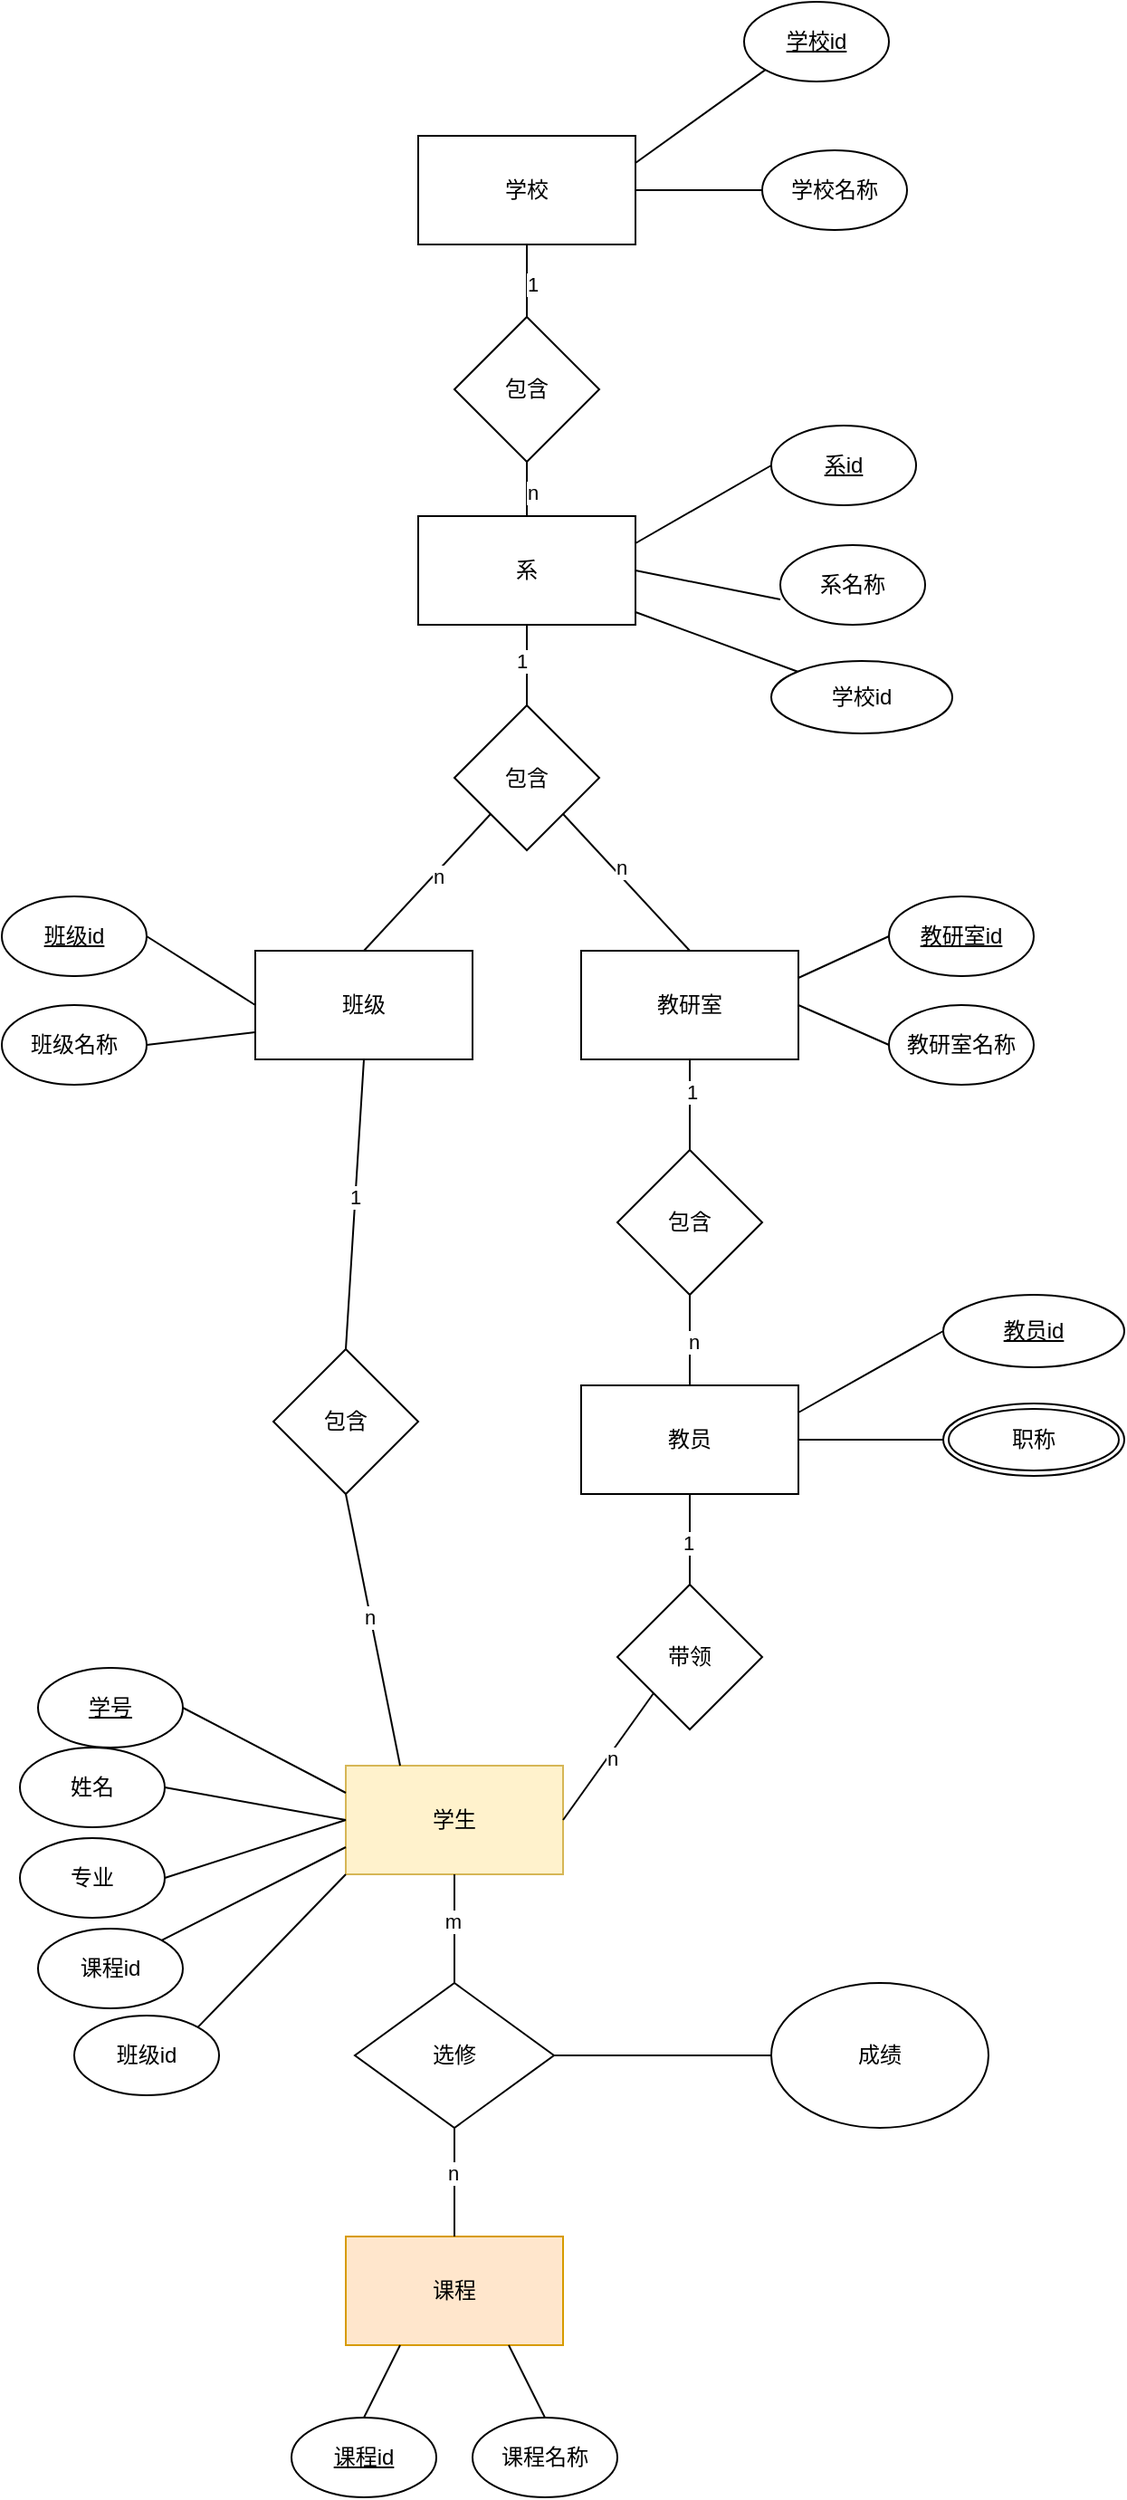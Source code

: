 <mxfile version="24.7.13">
  <diagram name="第 1 页" id="sECeABrqPzlm_Rx-wtIc">
    <mxGraphModel dx="1781" dy="1674" grid="1" gridSize="10" guides="1" tooltips="1" connect="1" arrows="1" fold="1" page="1" pageScale="1" pageWidth="827" pageHeight="1169" math="0" shadow="0">
      <root>
        <mxCell id="0" />
        <mxCell id="1" parent="0" />
        <mxCell id="IMBD8sZkuqatLbq9cF6B-1" value="课程" style="rounded=0;whiteSpace=wrap;html=1;fillColor=#ffe6cc;strokeColor=#d79b00;" vertex="1" parent="1">
          <mxGeometry x="-100" y="650" width="120" height="60" as="geometry" />
        </mxCell>
        <mxCell id="IMBD8sZkuqatLbq9cF6B-2" value="学生" style="rounded=0;whiteSpace=wrap;html=1;fillColor=#fff2cc;strokeColor=#d6b656;" vertex="1" parent="1">
          <mxGeometry x="-100" y="390" width="120" height="60" as="geometry" />
        </mxCell>
        <mxCell id="IMBD8sZkuqatLbq9cF6B-3" value="选修" style="rhombus;whiteSpace=wrap;html=1;" vertex="1" parent="1">
          <mxGeometry x="-95" y="510" width="110" height="80" as="geometry" />
        </mxCell>
        <mxCell id="IMBD8sZkuqatLbq9cF6B-4" value="成绩" style="ellipse;whiteSpace=wrap;html=1;" vertex="1" parent="1">
          <mxGeometry x="135" y="510" width="120" height="80" as="geometry" />
        </mxCell>
        <mxCell id="IMBD8sZkuqatLbq9cF6B-9" value="" style="endArrow=none;html=1;rounded=0;entryX=0;entryY=0.5;entryDx=0;entryDy=0;exitX=1;exitY=0.5;exitDx=0;exitDy=0;" edge="1" parent="1" source="IMBD8sZkuqatLbq9cF6B-3" target="IMBD8sZkuqatLbq9cF6B-4">
          <mxGeometry width="50" height="50" relative="1" as="geometry">
            <mxPoint x="-270" y="320" as="sourcePoint" />
            <mxPoint x="-220" y="270" as="targetPoint" />
          </mxGeometry>
        </mxCell>
        <mxCell id="IMBD8sZkuqatLbq9cF6B-10" value="学校" style="rounded=0;whiteSpace=wrap;html=1;" vertex="1" parent="1">
          <mxGeometry x="-60" y="-510" width="120" height="60" as="geometry" />
        </mxCell>
        <mxCell id="IMBD8sZkuqatLbq9cF6B-33" value="班级" style="rounded=0;whiteSpace=wrap;html=1;" vertex="1" parent="1">
          <mxGeometry x="-150" y="-60" width="120" height="60" as="geometry" />
        </mxCell>
        <mxCell id="IMBD8sZkuqatLbq9cF6B-34" value="教研室" style="rounded=0;whiteSpace=wrap;html=1;" vertex="1" parent="1">
          <mxGeometry x="30" y="-60" width="120" height="60" as="geometry" />
        </mxCell>
        <mxCell id="IMBD8sZkuqatLbq9cF6B-35" value="教员" style="rounded=0;whiteSpace=wrap;html=1;" vertex="1" parent="1">
          <mxGeometry x="30" y="180" width="120" height="60" as="geometry" />
        </mxCell>
        <mxCell id="IMBD8sZkuqatLbq9cF6B-36" value="系" style="rounded=0;whiteSpace=wrap;html=1;" vertex="1" parent="1">
          <mxGeometry x="-60" y="-300" width="120" height="60" as="geometry" />
        </mxCell>
        <mxCell id="IMBD8sZkuqatLbq9cF6B-37" value="包含" style="rhombus;whiteSpace=wrap;html=1;" vertex="1" parent="1">
          <mxGeometry x="-40" y="-195.5" width="80" height="80" as="geometry" />
        </mxCell>
        <mxCell id="IMBD8sZkuqatLbq9cF6B-38" value="" style="endArrow=none;html=1;rounded=0;entryX=0.5;entryY=1;entryDx=0;entryDy=0;exitX=0.5;exitY=0;exitDx=0;exitDy=0;" edge="1" parent="1" source="IMBD8sZkuqatLbq9cF6B-37" target="IMBD8sZkuqatLbq9cF6B-36">
          <mxGeometry width="50" height="50" relative="1" as="geometry">
            <mxPoint x="-100" y="-170" as="sourcePoint" />
            <mxPoint y="-220" as="targetPoint" />
          </mxGeometry>
        </mxCell>
        <mxCell id="IMBD8sZkuqatLbq9cF6B-39" value="1" style="edgeLabel;html=1;align=center;verticalAlign=middle;resizable=0;points=[];" vertex="1" connectable="0" parent="IMBD8sZkuqatLbq9cF6B-38">
          <mxGeometry x="0.146" y="3" relative="1" as="geometry">
            <mxPoint y="1" as="offset" />
          </mxGeometry>
        </mxCell>
        <mxCell id="IMBD8sZkuqatLbq9cF6B-40" value="" style="endArrow=none;html=1;rounded=0;entryX=0;entryY=1;entryDx=0;entryDy=0;exitX=0.5;exitY=0;exitDx=0;exitDy=0;" edge="1" parent="1" source="IMBD8sZkuqatLbq9cF6B-33" target="IMBD8sZkuqatLbq9cF6B-37">
          <mxGeometry width="50" height="50" relative="1" as="geometry">
            <mxPoint x="-160" y="-50" as="sourcePoint" />
            <mxPoint x="-110" y="-100" as="targetPoint" />
          </mxGeometry>
        </mxCell>
        <mxCell id="IMBD8sZkuqatLbq9cF6B-41" value="n" style="edgeLabel;html=1;align=center;verticalAlign=middle;resizable=0;points=[];" vertex="1" connectable="0" parent="IMBD8sZkuqatLbq9cF6B-40">
          <mxGeometry x="0.126" y="-2" relative="1" as="geometry">
            <mxPoint as="offset" />
          </mxGeometry>
        </mxCell>
        <mxCell id="IMBD8sZkuqatLbq9cF6B-42" value="" style="endArrow=none;html=1;rounded=0;entryX=1;entryY=1;entryDx=0;entryDy=0;exitX=0.5;exitY=0;exitDx=0;exitDy=0;" edge="1" parent="1" source="IMBD8sZkuqatLbq9cF6B-34" target="IMBD8sZkuqatLbq9cF6B-37">
          <mxGeometry width="50" height="50" relative="1" as="geometry">
            <mxPoint x="80" y="-80" as="sourcePoint" />
            <mxPoint x="130" y="-130" as="targetPoint" />
          </mxGeometry>
        </mxCell>
        <mxCell id="IMBD8sZkuqatLbq9cF6B-43" value="n" style="edgeLabel;html=1;align=center;verticalAlign=middle;resizable=0;points=[];" vertex="1" connectable="0" parent="IMBD8sZkuqatLbq9cF6B-42">
          <mxGeometry x="0.163" y="-4" relative="1" as="geometry">
            <mxPoint as="offset" />
          </mxGeometry>
        </mxCell>
        <mxCell id="IMBD8sZkuqatLbq9cF6B-44" value="包含" style="rhombus;whiteSpace=wrap;html=1;" vertex="1" parent="1">
          <mxGeometry x="50" y="50" width="80" height="80" as="geometry" />
        </mxCell>
        <mxCell id="IMBD8sZkuqatLbq9cF6B-45" value="" style="endArrow=none;html=1;rounded=0;entryX=0.5;entryY=1;entryDx=0;entryDy=0;exitX=0.5;exitY=0;exitDx=0;exitDy=0;" edge="1" parent="1" source="IMBD8sZkuqatLbq9cF6B-44" target="IMBD8sZkuqatLbq9cF6B-34">
          <mxGeometry width="50" height="50" relative="1" as="geometry">
            <mxPoint x="-30" y="80" as="sourcePoint" />
            <mxPoint x="20" y="30" as="targetPoint" />
          </mxGeometry>
        </mxCell>
        <mxCell id="IMBD8sZkuqatLbq9cF6B-46" value="1" style="edgeLabel;html=1;align=center;verticalAlign=middle;resizable=0;points=[];" vertex="1" connectable="0" parent="IMBD8sZkuqatLbq9cF6B-45">
          <mxGeometry x="0.28" y="-1" relative="1" as="geometry">
            <mxPoint as="offset" />
          </mxGeometry>
        </mxCell>
        <mxCell id="IMBD8sZkuqatLbq9cF6B-47" value="" style="endArrow=none;html=1;rounded=0;entryX=0.5;entryY=1;entryDx=0;entryDy=0;exitX=0.5;exitY=0;exitDx=0;exitDy=0;" edge="1" parent="1" source="IMBD8sZkuqatLbq9cF6B-35" target="IMBD8sZkuqatLbq9cF6B-44">
          <mxGeometry width="50" height="50" relative="1" as="geometry">
            <mxPoint x="-160" y="240" as="sourcePoint" />
            <mxPoint x="-110" y="190" as="targetPoint" />
          </mxGeometry>
        </mxCell>
        <mxCell id="IMBD8sZkuqatLbq9cF6B-48" value="n" style="edgeLabel;html=1;align=center;verticalAlign=middle;resizable=0;points=[];" vertex="1" connectable="0" parent="IMBD8sZkuqatLbq9cF6B-47">
          <mxGeometry x="-0.04" y="-2" relative="1" as="geometry">
            <mxPoint as="offset" />
          </mxGeometry>
        </mxCell>
        <mxCell id="IMBD8sZkuqatLbq9cF6B-49" value="带领" style="rhombus;whiteSpace=wrap;html=1;" vertex="1" parent="1">
          <mxGeometry x="50" y="290" width="80" height="80" as="geometry" />
        </mxCell>
        <mxCell id="IMBD8sZkuqatLbq9cF6B-50" value="" style="endArrow=none;html=1;rounded=0;entryX=0.5;entryY=1;entryDx=0;entryDy=0;exitX=0.5;exitY=0;exitDx=0;exitDy=0;" edge="1" parent="1" source="IMBD8sZkuqatLbq9cF6B-49" target="IMBD8sZkuqatLbq9cF6B-35">
          <mxGeometry width="50" height="50" relative="1" as="geometry">
            <mxPoint x="30" y="290" as="sourcePoint" />
            <mxPoint x="80" y="240" as="targetPoint" />
          </mxGeometry>
        </mxCell>
        <mxCell id="IMBD8sZkuqatLbq9cF6B-51" value="1" style="edgeLabel;html=1;align=center;verticalAlign=middle;resizable=0;points=[];" vertex="1" connectable="0" parent="IMBD8sZkuqatLbq9cF6B-50">
          <mxGeometry x="-0.08" y="1" relative="1" as="geometry">
            <mxPoint as="offset" />
          </mxGeometry>
        </mxCell>
        <mxCell id="IMBD8sZkuqatLbq9cF6B-53" value="" style="endArrow=none;html=1;rounded=0;entryX=0;entryY=1;entryDx=0;entryDy=0;exitX=1;exitY=0.5;exitDx=0;exitDy=0;" edge="1" parent="1" source="IMBD8sZkuqatLbq9cF6B-2" target="IMBD8sZkuqatLbq9cF6B-49">
          <mxGeometry width="50" height="50" relative="1" as="geometry">
            <mxPoint x="20" y="530" as="sourcePoint" />
            <mxPoint x="70" y="480" as="targetPoint" />
          </mxGeometry>
        </mxCell>
        <mxCell id="IMBD8sZkuqatLbq9cF6B-54" value="n" style="edgeLabel;html=1;align=center;verticalAlign=middle;resizable=0;points=[];" vertex="1" connectable="0" parent="IMBD8sZkuqatLbq9cF6B-53">
          <mxGeometry x="0.027" y="-2" relative="1" as="geometry">
            <mxPoint as="offset" />
          </mxGeometry>
        </mxCell>
        <mxCell id="IMBD8sZkuqatLbq9cF6B-55" value="" style="endArrow=none;html=1;rounded=0;entryX=0.5;entryY=1;entryDx=0;entryDy=0;exitX=0.5;exitY=0;exitDx=0;exitDy=0;" edge="1" parent="1" source="IMBD8sZkuqatLbq9cF6B-3" target="IMBD8sZkuqatLbq9cF6B-2">
          <mxGeometry width="50" height="50" relative="1" as="geometry">
            <mxPoint x="-170" y="560" as="sourcePoint" />
            <mxPoint x="-120" y="510" as="targetPoint" />
          </mxGeometry>
        </mxCell>
        <mxCell id="IMBD8sZkuqatLbq9cF6B-57" value="m" style="edgeLabel;html=1;align=center;verticalAlign=middle;resizable=0;points=[];" vertex="1" connectable="0" parent="IMBD8sZkuqatLbq9cF6B-55">
          <mxGeometry x="0.133" y="1" relative="1" as="geometry">
            <mxPoint as="offset" />
          </mxGeometry>
        </mxCell>
        <mxCell id="IMBD8sZkuqatLbq9cF6B-56" value="" style="endArrow=none;html=1;rounded=0;entryX=0.5;entryY=1;entryDx=0;entryDy=0;exitX=0.5;exitY=0;exitDx=0;exitDy=0;" edge="1" parent="1" source="IMBD8sZkuqatLbq9cF6B-1" target="IMBD8sZkuqatLbq9cF6B-3">
          <mxGeometry width="50" height="50" relative="1" as="geometry">
            <mxPoint x="-190" y="630" as="sourcePoint" />
            <mxPoint x="-140" y="580" as="targetPoint" />
          </mxGeometry>
        </mxCell>
        <mxCell id="IMBD8sZkuqatLbq9cF6B-58" value="n" style="edgeLabel;html=1;align=center;verticalAlign=middle;resizable=0;points=[];" vertex="1" connectable="0" parent="IMBD8sZkuqatLbq9cF6B-56">
          <mxGeometry x="0.167" y="1" relative="1" as="geometry">
            <mxPoint as="offset" />
          </mxGeometry>
        </mxCell>
        <mxCell id="IMBD8sZkuqatLbq9cF6B-59" value="包含" style="rhombus;whiteSpace=wrap;html=1;" vertex="1" parent="1">
          <mxGeometry x="-140" y="160" width="80" height="80" as="geometry" />
        </mxCell>
        <mxCell id="IMBD8sZkuqatLbq9cF6B-60" value="" style="endArrow=none;html=1;rounded=0;entryX=0.5;entryY=1;entryDx=0;entryDy=0;exitX=0.5;exitY=0;exitDx=0;exitDy=0;" edge="1" parent="1" source="IMBD8sZkuqatLbq9cF6B-59" target="IMBD8sZkuqatLbq9cF6B-33">
          <mxGeometry width="50" height="50" relative="1" as="geometry">
            <mxPoint x="-200" y="120" as="sourcePoint" />
            <mxPoint x="-150" y="70" as="targetPoint" />
          </mxGeometry>
        </mxCell>
        <mxCell id="IMBD8sZkuqatLbq9cF6B-62" value="1" style="edgeLabel;html=1;align=center;verticalAlign=middle;resizable=0;points=[];" vertex="1" connectable="0" parent="IMBD8sZkuqatLbq9cF6B-60">
          <mxGeometry x="0.05" relative="1" as="geometry">
            <mxPoint as="offset" />
          </mxGeometry>
        </mxCell>
        <mxCell id="IMBD8sZkuqatLbq9cF6B-61" value="" style="endArrow=none;html=1;rounded=0;entryX=0.5;entryY=1;entryDx=0;entryDy=0;exitX=0.25;exitY=0;exitDx=0;exitDy=0;" edge="1" parent="1" source="IMBD8sZkuqatLbq9cF6B-2" target="IMBD8sZkuqatLbq9cF6B-59">
          <mxGeometry width="50" height="50" relative="1" as="geometry">
            <mxPoint x="-250" y="350" as="sourcePoint" />
            <mxPoint x="-200" y="300" as="targetPoint" />
          </mxGeometry>
        </mxCell>
        <mxCell id="IMBD8sZkuqatLbq9cF6B-63" value="n" style="edgeLabel;html=1;align=center;verticalAlign=middle;resizable=0;points=[];" vertex="1" connectable="0" parent="IMBD8sZkuqatLbq9cF6B-61">
          <mxGeometry x="0.095" y="1" relative="1" as="geometry">
            <mxPoint as="offset" />
          </mxGeometry>
        </mxCell>
        <mxCell id="IMBD8sZkuqatLbq9cF6B-64" value="包含" style="rhombus;whiteSpace=wrap;html=1;" vertex="1" parent="1">
          <mxGeometry x="-40" y="-410" width="80" height="80" as="geometry" />
        </mxCell>
        <mxCell id="IMBD8sZkuqatLbq9cF6B-65" value="" style="endArrow=none;html=1;rounded=0;entryX=0.5;entryY=1;entryDx=0;entryDy=0;exitX=0.5;exitY=0;exitDx=0;exitDy=0;" edge="1" parent="1" source="IMBD8sZkuqatLbq9cF6B-64" target="IMBD8sZkuqatLbq9cF6B-10">
          <mxGeometry width="50" height="50" relative="1" as="geometry">
            <mxPoint x="-130" y="-370" as="sourcePoint" />
            <mxPoint x="-80" y="-420" as="targetPoint" />
          </mxGeometry>
        </mxCell>
        <mxCell id="IMBD8sZkuqatLbq9cF6B-66" value="1" style="edgeLabel;html=1;align=center;verticalAlign=middle;resizable=0;points=[];" vertex="1" connectable="0" parent="IMBD8sZkuqatLbq9cF6B-65">
          <mxGeometry x="-0.1" y="-3" relative="1" as="geometry">
            <mxPoint as="offset" />
          </mxGeometry>
        </mxCell>
        <mxCell id="IMBD8sZkuqatLbq9cF6B-67" value="" style="endArrow=none;html=1;rounded=0;entryX=0.5;entryY=1;entryDx=0;entryDy=0;exitX=0.5;exitY=0;exitDx=0;exitDy=0;" edge="1" parent="1" source="IMBD8sZkuqatLbq9cF6B-36" target="IMBD8sZkuqatLbq9cF6B-64">
          <mxGeometry width="50" height="50" relative="1" as="geometry">
            <mxPoint x="-120" y="-290" as="sourcePoint" />
            <mxPoint x="-70" y="-340" as="targetPoint" />
          </mxGeometry>
        </mxCell>
        <mxCell id="IMBD8sZkuqatLbq9cF6B-68" value="n" style="edgeLabel;html=1;align=center;verticalAlign=middle;resizable=0;points=[];" vertex="1" connectable="0" parent="IMBD8sZkuqatLbq9cF6B-67">
          <mxGeometry x="-0.133" y="-3" relative="1" as="geometry">
            <mxPoint as="offset" />
          </mxGeometry>
        </mxCell>
        <mxCell id="IMBD8sZkuqatLbq9cF6B-69" value="&lt;u&gt;学校id&lt;/u&gt;" style="ellipse;whiteSpace=wrap;html=1;" vertex="1" parent="1">
          <mxGeometry x="120" y="-584" width="80" height="44" as="geometry" />
        </mxCell>
        <mxCell id="IMBD8sZkuqatLbq9cF6B-70" value="" style="endArrow=none;html=1;rounded=0;entryX=0;entryY=1;entryDx=0;entryDy=0;exitX=1;exitY=0.25;exitDx=0;exitDy=0;" edge="1" parent="1" source="IMBD8sZkuqatLbq9cF6B-10" target="IMBD8sZkuqatLbq9cF6B-69">
          <mxGeometry width="50" height="50" relative="1" as="geometry">
            <mxPoint x="150" y="-430" as="sourcePoint" />
            <mxPoint x="200" y="-480" as="targetPoint" />
          </mxGeometry>
        </mxCell>
        <mxCell id="IMBD8sZkuqatLbq9cF6B-74" value="学校名称" style="ellipse;whiteSpace=wrap;html=1;" vertex="1" parent="1">
          <mxGeometry x="130" y="-502" width="80" height="44" as="geometry" />
        </mxCell>
        <mxCell id="IMBD8sZkuqatLbq9cF6B-75" value="" style="endArrow=none;html=1;rounded=0;entryX=0;entryY=0.5;entryDx=0;entryDy=0;exitX=1;exitY=0.5;exitDx=0;exitDy=0;" edge="1" parent="1" source="IMBD8sZkuqatLbq9cF6B-10" target="IMBD8sZkuqatLbq9cF6B-74">
          <mxGeometry width="50" height="50" relative="1" as="geometry">
            <mxPoint x="70" y="-485" as="sourcePoint" />
            <mxPoint x="142" y="-536" as="targetPoint" />
          </mxGeometry>
        </mxCell>
        <mxCell id="IMBD8sZkuqatLbq9cF6B-76" value="&lt;u&gt;系id&lt;/u&gt;" style="ellipse;whiteSpace=wrap;html=1;" vertex="1" parent="1">
          <mxGeometry x="135" y="-350" width="80" height="44" as="geometry" />
        </mxCell>
        <mxCell id="IMBD8sZkuqatLbq9cF6B-77" value="" style="endArrow=none;html=1;rounded=0;entryX=0;entryY=0.5;entryDx=0;entryDy=0;exitX=1;exitY=0.25;exitDx=0;exitDy=0;" edge="1" parent="1" source="IMBD8sZkuqatLbq9cF6B-36" target="IMBD8sZkuqatLbq9cF6B-76">
          <mxGeometry width="50" height="50" relative="1" as="geometry">
            <mxPoint x="90" y="-260" as="sourcePoint" />
            <mxPoint x="140" y="-310" as="targetPoint" />
          </mxGeometry>
        </mxCell>
        <mxCell id="IMBD8sZkuqatLbq9cF6B-79" value="系名称" style="ellipse;whiteSpace=wrap;html=1;" vertex="1" parent="1">
          <mxGeometry x="140" y="-284" width="80" height="44" as="geometry" />
        </mxCell>
        <mxCell id="IMBD8sZkuqatLbq9cF6B-80" value="" style="endArrow=none;html=1;rounded=0;entryX=0;entryY=0.682;entryDx=0;entryDy=0;entryPerimeter=0;exitX=1;exitY=0.5;exitDx=0;exitDy=0;" edge="1" parent="1" source="IMBD8sZkuqatLbq9cF6B-36" target="IMBD8sZkuqatLbq9cF6B-79">
          <mxGeometry width="50" height="50" relative="1" as="geometry">
            <mxPoint x="90" y="-170" as="sourcePoint" />
            <mxPoint x="140" y="-220" as="targetPoint" />
          </mxGeometry>
        </mxCell>
        <mxCell id="IMBD8sZkuqatLbq9cF6B-81" value="&lt;u&gt;教研室id&lt;/u&gt;" style="ellipse;whiteSpace=wrap;html=1;" vertex="1" parent="1">
          <mxGeometry x="200" y="-90" width="80" height="44" as="geometry" />
        </mxCell>
        <mxCell id="IMBD8sZkuqatLbq9cF6B-82" value="教研室名称" style="ellipse;whiteSpace=wrap;html=1;" vertex="1" parent="1">
          <mxGeometry x="200" y="-30" width="80" height="44" as="geometry" />
        </mxCell>
        <mxCell id="IMBD8sZkuqatLbq9cF6B-83" value="" style="endArrow=none;html=1;rounded=0;entryX=0;entryY=0.5;entryDx=0;entryDy=0;exitX=1;exitY=0.25;exitDx=0;exitDy=0;" edge="1" parent="1" source="IMBD8sZkuqatLbq9cF6B-34" target="IMBD8sZkuqatLbq9cF6B-81">
          <mxGeometry width="50" height="50" relative="1" as="geometry">
            <mxPoint x="150" y="-70" as="sourcePoint" />
            <mxPoint x="200" y="-120" as="targetPoint" />
          </mxGeometry>
        </mxCell>
        <mxCell id="IMBD8sZkuqatLbq9cF6B-84" value="" style="endArrow=none;html=1;rounded=0;entryX=0;entryY=0.5;entryDx=0;entryDy=0;exitX=1;exitY=0.5;exitDx=0;exitDy=0;" edge="1" parent="1" source="IMBD8sZkuqatLbq9cF6B-34" target="IMBD8sZkuqatLbq9cF6B-82">
          <mxGeometry width="50" height="50" relative="1" as="geometry">
            <mxPoint x="120" y="70" as="sourcePoint" />
            <mxPoint x="170" y="20" as="targetPoint" />
          </mxGeometry>
        </mxCell>
        <mxCell id="IMBD8sZkuqatLbq9cF6B-85" value="班级名称" style="ellipse;whiteSpace=wrap;html=1;" vertex="1" parent="1">
          <mxGeometry x="-290" y="-30" width="80" height="44" as="geometry" />
        </mxCell>
        <mxCell id="IMBD8sZkuqatLbq9cF6B-86" value="" style="endArrow=none;html=1;rounded=0;entryX=0;entryY=0.75;entryDx=0;entryDy=0;exitX=1;exitY=0.5;exitDx=0;exitDy=0;" edge="1" parent="1" source="IMBD8sZkuqatLbq9cF6B-85" target="IMBD8sZkuqatLbq9cF6B-33">
          <mxGeometry width="50" height="50" relative="1" as="geometry">
            <mxPoint x="-190" y="100" as="sourcePoint" />
            <mxPoint x="-140" y="50" as="targetPoint" />
          </mxGeometry>
        </mxCell>
        <mxCell id="IMBD8sZkuqatLbq9cF6B-87" value="&lt;u&gt;班级id&lt;/u&gt;" style="ellipse;whiteSpace=wrap;html=1;" vertex="1" parent="1">
          <mxGeometry x="-290" y="-90" width="80" height="44" as="geometry" />
        </mxCell>
        <mxCell id="IMBD8sZkuqatLbq9cF6B-88" value="" style="endArrow=none;html=1;rounded=0;entryX=0;entryY=0.5;entryDx=0;entryDy=0;exitX=1;exitY=0.5;exitDx=0;exitDy=0;" edge="1" parent="1" source="IMBD8sZkuqatLbq9cF6B-87" target="IMBD8sZkuqatLbq9cF6B-33">
          <mxGeometry width="50" height="50" relative="1" as="geometry">
            <mxPoint x="-290" y="-90" as="sourcePoint" />
            <mxPoint x="-240" y="-140" as="targetPoint" />
          </mxGeometry>
        </mxCell>
        <mxCell id="IMBD8sZkuqatLbq9cF6B-89" value="姓名" style="ellipse;whiteSpace=wrap;html=1;" vertex="1" parent="1">
          <mxGeometry x="-280" y="380" width="80" height="44" as="geometry" />
        </mxCell>
        <mxCell id="IMBD8sZkuqatLbq9cF6B-90" value="&lt;u&gt;学号&lt;/u&gt;" style="ellipse;whiteSpace=wrap;html=1;" vertex="1" parent="1">
          <mxGeometry x="-270" y="336" width="80" height="44" as="geometry" />
        </mxCell>
        <mxCell id="IMBD8sZkuqatLbq9cF6B-91" value="专业" style="ellipse;whiteSpace=wrap;html=1;" vertex="1" parent="1">
          <mxGeometry x="-280" y="430" width="80" height="44" as="geometry" />
        </mxCell>
        <mxCell id="IMBD8sZkuqatLbq9cF6B-92" value="课程id" style="ellipse;whiteSpace=wrap;html=1;" vertex="1" parent="1">
          <mxGeometry x="-270" y="480" width="80" height="44" as="geometry" />
        </mxCell>
        <mxCell id="IMBD8sZkuqatLbq9cF6B-94" value="班级id" style="ellipse;whiteSpace=wrap;html=1;" vertex="1" parent="1">
          <mxGeometry x="-250" y="528" width="80" height="44" as="geometry" />
        </mxCell>
        <mxCell id="IMBD8sZkuqatLbq9cF6B-95" value="" style="endArrow=none;html=1;rounded=0;entryX=0;entryY=0.25;entryDx=0;entryDy=0;exitX=1;exitY=0.5;exitDx=0;exitDy=0;" edge="1" parent="1" source="IMBD8sZkuqatLbq9cF6B-90" target="IMBD8sZkuqatLbq9cF6B-2">
          <mxGeometry width="50" height="50" relative="1" as="geometry">
            <mxPoint x="-340" y="540" as="sourcePoint" />
            <mxPoint x="-290" y="490" as="targetPoint" />
          </mxGeometry>
        </mxCell>
        <mxCell id="IMBD8sZkuqatLbq9cF6B-96" value="" style="endArrow=none;html=1;rounded=0;entryX=0;entryY=0.5;entryDx=0;entryDy=0;exitX=1;exitY=0.5;exitDx=0;exitDy=0;" edge="1" parent="1" source="IMBD8sZkuqatLbq9cF6B-89" target="IMBD8sZkuqatLbq9cF6B-2">
          <mxGeometry width="50" height="50" relative="1" as="geometry">
            <mxPoint x="-330" y="640" as="sourcePoint" />
            <mxPoint x="-280" y="590" as="targetPoint" />
          </mxGeometry>
        </mxCell>
        <mxCell id="IMBD8sZkuqatLbq9cF6B-97" value="" style="endArrow=none;html=1;rounded=0;entryX=0;entryY=0.5;entryDx=0;entryDy=0;exitX=1;exitY=0.5;exitDx=0;exitDy=0;" edge="1" parent="1" source="IMBD8sZkuqatLbq9cF6B-91" target="IMBD8sZkuqatLbq9cF6B-2">
          <mxGeometry width="50" height="50" relative="1" as="geometry">
            <mxPoint x="-330" y="630" as="sourcePoint" />
            <mxPoint x="-280" y="580" as="targetPoint" />
          </mxGeometry>
        </mxCell>
        <mxCell id="IMBD8sZkuqatLbq9cF6B-98" value="" style="endArrow=none;html=1;rounded=0;entryX=0;entryY=0.75;entryDx=0;entryDy=0;exitX=1;exitY=0;exitDx=0;exitDy=0;" edge="1" parent="1" source="IMBD8sZkuqatLbq9cF6B-92" target="IMBD8sZkuqatLbq9cF6B-2">
          <mxGeometry width="50" height="50" relative="1" as="geometry">
            <mxPoint x="-210" y="560" as="sourcePoint" />
            <mxPoint x="-160" y="510" as="targetPoint" />
          </mxGeometry>
        </mxCell>
        <mxCell id="IMBD8sZkuqatLbq9cF6B-99" value="" style="endArrow=none;html=1;rounded=0;entryX=0;entryY=1;entryDx=0;entryDy=0;exitX=1;exitY=0;exitDx=0;exitDy=0;" edge="1" parent="1" source="IMBD8sZkuqatLbq9cF6B-94" target="IMBD8sZkuqatLbq9cF6B-2">
          <mxGeometry width="50" height="50" relative="1" as="geometry">
            <mxPoint x="-250" y="580" as="sourcePoint" />
            <mxPoint x="-200" y="530" as="targetPoint" />
          </mxGeometry>
        </mxCell>
        <mxCell id="IMBD8sZkuqatLbq9cF6B-100" value="&lt;u&gt;课程id&lt;/u&gt;" style="ellipse;whiteSpace=wrap;html=1;" vertex="1" parent="1">
          <mxGeometry x="-130" y="750" width="80" height="44" as="geometry" />
        </mxCell>
        <mxCell id="IMBD8sZkuqatLbq9cF6B-101" value="课程名称" style="ellipse;whiteSpace=wrap;html=1;" vertex="1" parent="1">
          <mxGeometry x="-30" y="750" width="80" height="44" as="geometry" />
        </mxCell>
        <mxCell id="IMBD8sZkuqatLbq9cF6B-102" value="" style="endArrow=none;html=1;rounded=0;entryX=0.25;entryY=1;entryDx=0;entryDy=0;exitX=0.5;exitY=0;exitDx=0;exitDy=0;" edge="1" parent="1" source="IMBD8sZkuqatLbq9cF6B-100" target="IMBD8sZkuqatLbq9cF6B-1">
          <mxGeometry width="50" height="50" relative="1" as="geometry">
            <mxPoint x="-300" y="740" as="sourcePoint" />
            <mxPoint x="-250" y="690" as="targetPoint" />
          </mxGeometry>
        </mxCell>
        <mxCell id="IMBD8sZkuqatLbq9cF6B-103" value="" style="endArrow=none;html=1;rounded=0;entryX=0.75;entryY=1;entryDx=0;entryDy=0;exitX=0.5;exitY=0;exitDx=0;exitDy=0;" edge="1" parent="1" source="IMBD8sZkuqatLbq9cF6B-101" target="IMBD8sZkuqatLbq9cF6B-1">
          <mxGeometry width="50" height="50" relative="1" as="geometry">
            <mxPoint x="20" y="740" as="sourcePoint" />
            <mxPoint x="70" y="690" as="targetPoint" />
          </mxGeometry>
        </mxCell>
        <mxCell id="IMBD8sZkuqatLbq9cF6B-105" value="职称" style="ellipse;shape=doubleEllipse;margin=3;whiteSpace=wrap;html=1;align=center;" vertex="1" parent="1">
          <mxGeometry x="230" y="190" width="100" height="40" as="geometry" />
        </mxCell>
        <mxCell id="IMBD8sZkuqatLbq9cF6B-106" value="" style="endArrow=none;html=1;rounded=0;exitX=1;exitY=0.5;exitDx=0;exitDy=0;entryX=0;entryY=0.5;entryDx=0;entryDy=0;" edge="1" parent="1" source="IMBD8sZkuqatLbq9cF6B-35" target="IMBD8sZkuqatLbq9cF6B-105">
          <mxGeometry relative="1" as="geometry">
            <mxPoint x="110" y="110" as="sourcePoint" />
            <mxPoint x="270" y="110" as="targetPoint" />
          </mxGeometry>
        </mxCell>
        <mxCell id="IMBD8sZkuqatLbq9cF6B-107" value="教员id" style="ellipse;whiteSpace=wrap;html=1;align=center;fontStyle=4;" vertex="1" parent="1">
          <mxGeometry x="230" y="130" width="100" height="40" as="geometry" />
        </mxCell>
        <mxCell id="IMBD8sZkuqatLbq9cF6B-108" value="" style="endArrow=none;html=1;rounded=0;exitX=1;exitY=0.25;exitDx=0;exitDy=0;entryX=0;entryY=0.5;entryDx=0;entryDy=0;" edge="1" parent="1" source="IMBD8sZkuqatLbq9cF6B-35" target="IMBD8sZkuqatLbq9cF6B-107">
          <mxGeometry relative="1" as="geometry">
            <mxPoint x="140" y="280" as="sourcePoint" />
            <mxPoint x="300" y="280" as="targetPoint" />
          </mxGeometry>
        </mxCell>
        <mxCell id="IMBD8sZkuqatLbq9cF6B-112" value="学校id" style="ellipse;whiteSpace=wrap;html=1;align=center;" vertex="1" parent="1">
          <mxGeometry x="135" y="-220" width="100" height="40" as="geometry" />
        </mxCell>
        <mxCell id="IMBD8sZkuqatLbq9cF6B-113" value="" style="endArrow=none;html=1;rounded=0;exitX=1;exitY=0.883;exitDx=0;exitDy=0;exitPerimeter=0;entryX=0;entryY=0;entryDx=0;entryDy=0;" edge="1" parent="1" source="IMBD8sZkuqatLbq9cF6B-36" target="IMBD8sZkuqatLbq9cF6B-112">
          <mxGeometry relative="1" as="geometry">
            <mxPoint y="-190" as="sourcePoint" />
            <mxPoint x="140" y="-200" as="targetPoint" />
          </mxGeometry>
        </mxCell>
      </root>
    </mxGraphModel>
  </diagram>
</mxfile>
